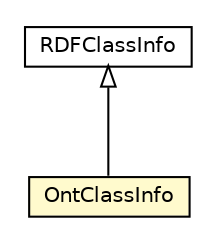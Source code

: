 #!/usr/local/bin/dot
#
# Class diagram 
# Generated by UMLGraph version R5_6-24-gf6e263 (http://www.umlgraph.org/)
#

digraph G {
	edge [fontname="Helvetica",fontsize=10,labelfontname="Helvetica",labelfontsize=10];
	node [fontname="Helvetica",fontsize=10,shape=plaintext];
	nodesep=0.25;
	ranksep=0.5;
	// org.universAAL.middleware.rdf.RDFClassInfo
	c6054136 [label=<<table title="org.universAAL.middleware.rdf.RDFClassInfo" border="0" cellborder="1" cellspacing="0" cellpadding="2" port="p" href="../rdf/RDFClassInfo.html">
		<tr><td><table border="0" cellspacing="0" cellpadding="1">
<tr><td align="center" balign="center"> RDFClassInfo </td></tr>
		</table></td></tr>
		</table>>, URL="../rdf/RDFClassInfo.html", fontname="Helvetica", fontcolor="black", fontsize=10.0];
	// org.universAAL.middleware.owl.OntClassInfo
	c6054154 [label=<<table title="org.universAAL.middleware.owl.OntClassInfo" border="0" cellborder="1" cellspacing="0" cellpadding="2" port="p" bgcolor="lemonChiffon" href="./OntClassInfo.html">
		<tr><td><table border="0" cellspacing="0" cellpadding="1">
<tr><td align="center" balign="center"> OntClassInfo </td></tr>
		</table></td></tr>
		</table>>, URL="./OntClassInfo.html", fontname="Helvetica", fontcolor="black", fontsize=10.0];
	//org.universAAL.middleware.owl.OntClassInfo extends org.universAAL.middleware.rdf.RDFClassInfo
	c6054136:p -> c6054154:p [dir=back,arrowtail=empty];
}

